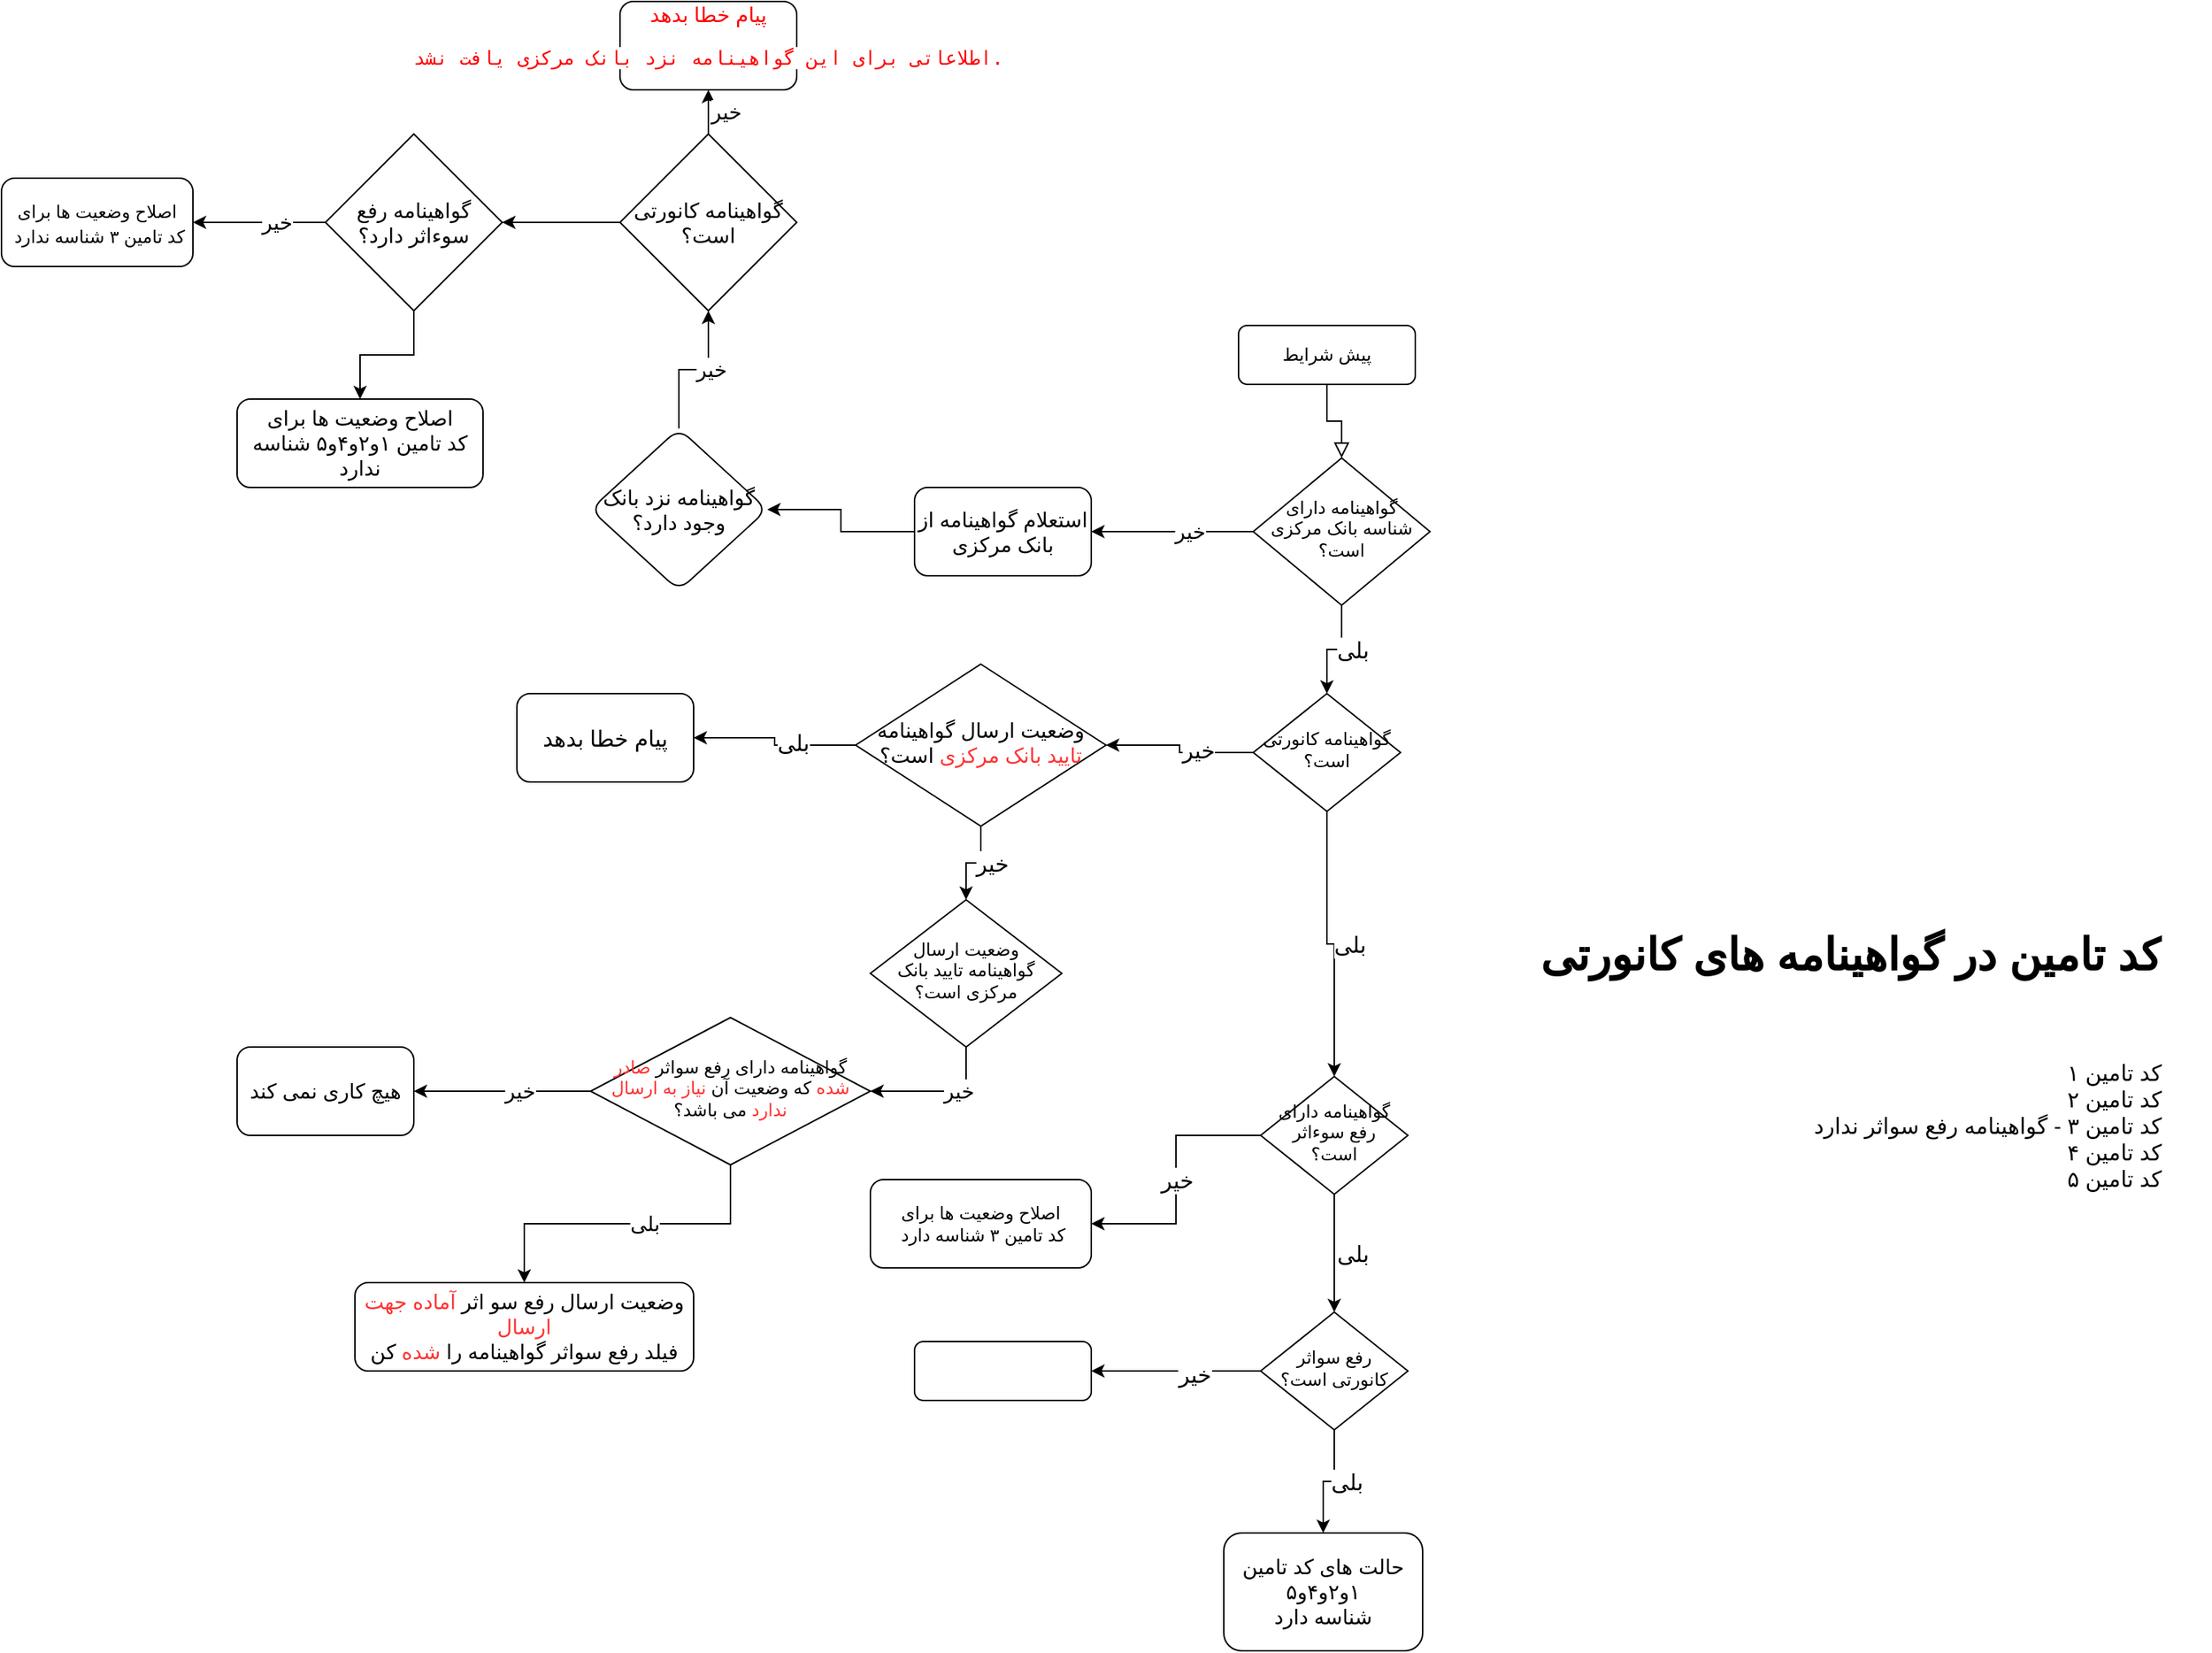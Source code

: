 <mxfile version="14.5.3" type="github">
  <diagram id="C5RBs43oDa-KdzZeNtuy" name="Page-1">
    <mxGraphModel dx="1873" dy="1763" grid="1" gridSize="10" guides="1" tooltips="1" connect="1" arrows="1" fold="1" page="1" pageScale="1" pageWidth="827" pageHeight="1169" math="0" shadow="0">
      <root>
        <mxCell id="WIyWlLk6GJQsqaUBKTNV-0" />
        <mxCell id="WIyWlLk6GJQsqaUBKTNV-1" parent="WIyWlLk6GJQsqaUBKTNV-0" />
        <mxCell id="WIyWlLk6GJQsqaUBKTNV-2" value="" style="rounded=0;html=1;jettySize=auto;orthogonalLoop=1;fontSize=11;endArrow=block;endFill=0;endSize=8;strokeWidth=1;shadow=0;labelBackgroundColor=none;edgeStyle=orthogonalEdgeStyle;" parent="WIyWlLk6GJQsqaUBKTNV-1" source="WIyWlLk6GJQsqaUBKTNV-3" target="WIyWlLk6GJQsqaUBKTNV-6" edge="1">
          <mxGeometry relative="1" as="geometry" />
        </mxCell>
        <mxCell id="WIyWlLk6GJQsqaUBKTNV-3" value="پیش شرایط" style="rounded=1;whiteSpace=wrap;html=1;fontSize=12;glass=0;strokeWidth=1;shadow=0;" parent="WIyWlLk6GJQsqaUBKTNV-1" vertex="1">
          <mxGeometry x="160" y="80" width="120" height="40" as="geometry" />
        </mxCell>
        <mxCell id="eY8-IsXeW_9uEEIaDJTf-11" value="بلی" style="edgeStyle=orthogonalEdgeStyle;rounded=0;sketch=0;orthogonalLoop=1;jettySize=auto;html=1;entryX=0.5;entryY=0;entryDx=0;entryDy=0;shadow=0;fontSize=15;align=left;" edge="1" parent="WIyWlLk6GJQsqaUBKTNV-1" source="WIyWlLk6GJQsqaUBKTNV-6" target="WIyWlLk6GJQsqaUBKTNV-10">
          <mxGeometry relative="1" as="geometry" />
        </mxCell>
        <mxCell id="eY8-IsXeW_9uEEIaDJTf-41" value="خیر" style="edgeStyle=orthogonalEdgeStyle;rounded=0;sketch=0;orthogonalLoop=1;jettySize=auto;html=1;entryX=1;entryY=0.5;entryDx=0;entryDy=0;shadow=0;fontSize=14;align=left;" edge="1" parent="WIyWlLk6GJQsqaUBKTNV-1" source="WIyWlLk6GJQsqaUBKTNV-6" target="eY8-IsXeW_9uEEIaDJTf-40">
          <mxGeometry relative="1" as="geometry" />
        </mxCell>
        <mxCell id="WIyWlLk6GJQsqaUBKTNV-6" value="گواهینامه دارای شناسه بانک مرکزی است؟" style="rhombus;whiteSpace=wrap;html=1;shadow=0;fontFamily=Helvetica;fontSize=12;align=center;strokeWidth=1;spacing=6;spacingTop=-4;" parent="WIyWlLk6GJQsqaUBKTNV-1" vertex="1">
          <mxGeometry x="170" y="170" width="120" height="100" as="geometry" />
        </mxCell>
        <mxCell id="eY8-IsXeW_9uEEIaDJTf-13" value="خیر" style="edgeStyle=orthogonalEdgeStyle;rounded=0;sketch=0;orthogonalLoop=1;jettySize=auto;html=1;shadow=0;fontSize=15;align=left;" edge="1" parent="WIyWlLk6GJQsqaUBKTNV-1" source="WIyWlLk6GJQsqaUBKTNV-10" target="eY8-IsXeW_9uEEIaDJTf-12">
          <mxGeometry relative="1" as="geometry" />
        </mxCell>
        <mxCell id="eY8-IsXeW_9uEEIaDJTf-14" value="بلی" style="edgeStyle=orthogonalEdgeStyle;rounded=0;sketch=0;orthogonalLoop=1;jettySize=auto;html=1;entryX=0.5;entryY=0;entryDx=0;entryDy=0;shadow=0;fontSize=15;align=left;" edge="1" parent="WIyWlLk6GJQsqaUBKTNV-1" source="WIyWlLk6GJQsqaUBKTNV-10" target="eY8-IsXeW_9uEEIaDJTf-6">
          <mxGeometry relative="1" as="geometry" />
        </mxCell>
        <mxCell id="WIyWlLk6GJQsqaUBKTNV-10" value="گواهینامه کانورتی است؟" style="rhombus;whiteSpace=wrap;html=1;shadow=0;fontFamily=Helvetica;fontSize=12;align=center;strokeWidth=1;spacing=6;spacingTop=-4;" parent="WIyWlLk6GJQsqaUBKTNV-1" vertex="1">
          <mxGeometry x="170" y="330" width="100" height="80" as="geometry" />
        </mxCell>
        <mxCell id="eY8-IsXeW_9uEEIaDJTf-8" value="خیر" style="edgeStyle=orthogonalEdgeStyle;rounded=0;sketch=0;orthogonalLoop=1;jettySize=auto;html=1;shadow=0;fontSize=15;align=center;entryX=1;entryY=0.5;entryDx=0;entryDy=0;" edge="1" parent="WIyWlLk6GJQsqaUBKTNV-1" source="eY8-IsXeW_9uEEIaDJTf-6" target="eY8-IsXeW_9uEEIaDJTf-9">
          <mxGeometry relative="1" as="geometry">
            <mxPoint x="100" y="630" as="targetPoint" />
          </mxGeometry>
        </mxCell>
        <mxCell id="eY8-IsXeW_9uEEIaDJTf-16" value="بلی" style="edgeStyle=orthogonalEdgeStyle;rounded=0;sketch=0;orthogonalLoop=1;jettySize=auto;html=1;shadow=0;fontSize=15;align=left;" edge="1" parent="WIyWlLk6GJQsqaUBKTNV-1" source="eY8-IsXeW_9uEEIaDJTf-6" target="eY8-IsXeW_9uEEIaDJTf-15">
          <mxGeometry relative="1" as="geometry" />
        </mxCell>
        <mxCell id="eY8-IsXeW_9uEEIaDJTf-6" value="گواهینامه دارای رفع سوءاثر است؟" style="rhombus;whiteSpace=wrap;html=1;shadow=0;fontFamily=Helvetica;fontSize=12;align=center;strokeWidth=1;spacing=6;spacingTop=-4;" vertex="1" parent="WIyWlLk6GJQsqaUBKTNV-1">
          <mxGeometry x="175" y="590" width="100" height="80" as="geometry" />
        </mxCell>
        <mxCell id="eY8-IsXeW_9uEEIaDJTf-9" value="اصلاح وضعیت ها برای&lt;br&gt;&amp;nbsp;کد تامین ۳ شناسه دارد" style="rounded=1;whiteSpace=wrap;html=1;fontSize=12;glass=0;strokeWidth=1;shadow=0;" vertex="1" parent="WIyWlLk6GJQsqaUBKTNV-1">
          <mxGeometry x="-90" y="660" width="150" height="60" as="geometry" />
        </mxCell>
        <mxCell id="eY8-IsXeW_9uEEIaDJTf-30" value="بلی" style="edgeStyle=orthogonalEdgeStyle;rounded=0;sketch=0;orthogonalLoop=1;jettySize=auto;html=1;entryX=1;entryY=0.5;entryDx=0;entryDy=0;shadow=0;fontSize=15;align=left;" edge="1" parent="WIyWlLk6GJQsqaUBKTNV-1" source="eY8-IsXeW_9uEEIaDJTf-12" target="eY8-IsXeW_9uEEIaDJTf-29">
          <mxGeometry relative="1" as="geometry" />
        </mxCell>
        <mxCell id="eY8-IsXeW_9uEEIaDJTf-32" value="خیر" style="edgeStyle=orthogonalEdgeStyle;rounded=0;sketch=0;orthogonalLoop=1;jettySize=auto;html=1;shadow=0;fontSize=15;align=left;" edge="1" parent="WIyWlLk6GJQsqaUBKTNV-1" source="eY8-IsXeW_9uEEIaDJTf-12" target="eY8-IsXeW_9uEEIaDJTf-31">
          <mxGeometry relative="1" as="geometry" />
        </mxCell>
        <mxCell id="eY8-IsXeW_9uEEIaDJTf-12" value="وضعیت ارسال گواهینامه &lt;font color=&quot;#ff3333&quot; style=&quot;font-size: 14px;&quot;&gt;تایید بانک مرکزی&lt;/font&gt; است؟" style="rhombus;whiteSpace=wrap;html=1;shadow=0;fontFamily=Helvetica;fontSize=14;align=center;strokeWidth=1;spacing=6;spacingTop=-4;" vertex="1" parent="WIyWlLk6GJQsqaUBKTNV-1">
          <mxGeometry x="-100" y="310" width="170" height="110" as="geometry" />
        </mxCell>
        <mxCell id="eY8-IsXeW_9uEEIaDJTf-25" style="edgeStyle=orthogonalEdgeStyle;rounded=0;sketch=0;orthogonalLoop=1;jettySize=auto;html=1;entryX=1;entryY=0.5;entryDx=0;entryDy=0;shadow=0;fontSize=15;align=left;" edge="1" parent="WIyWlLk6GJQsqaUBKTNV-1" source="eY8-IsXeW_9uEEIaDJTf-15" target="eY8-IsXeW_9uEEIaDJTf-24">
          <mxGeometry relative="1" as="geometry" />
        </mxCell>
        <mxCell id="eY8-IsXeW_9uEEIaDJTf-26" value="خیر" style="edgeLabel;html=1;align=center;verticalAlign=middle;resizable=0;points=[];fontSize=15;" vertex="1" connectable="0" parent="eY8-IsXeW_9uEEIaDJTf-25">
          <mxGeometry x="-0.217" y="2" relative="1" as="geometry">
            <mxPoint as="offset" />
          </mxGeometry>
        </mxCell>
        <mxCell id="eY8-IsXeW_9uEEIaDJTf-28" value="بلی" style="edgeStyle=orthogonalEdgeStyle;rounded=0;sketch=0;orthogonalLoop=1;jettySize=auto;html=1;shadow=0;fontSize=15;align=left;" edge="1" parent="WIyWlLk6GJQsqaUBKTNV-1" source="eY8-IsXeW_9uEEIaDJTf-15" target="eY8-IsXeW_9uEEIaDJTf-27">
          <mxGeometry relative="1" as="geometry" />
        </mxCell>
        <mxCell id="eY8-IsXeW_9uEEIaDJTf-15" value="رفع سواثر کانورتی است؟" style="rhombus;whiteSpace=wrap;html=1;shadow=0;fontFamily=Helvetica;fontSize=12;align=center;strokeWidth=1;spacing=6;spacingTop=-4;" vertex="1" parent="WIyWlLk6GJQsqaUBKTNV-1">
          <mxGeometry x="175" y="750" width="100" height="80" as="geometry" />
        </mxCell>
        <mxCell id="eY8-IsXeW_9uEEIaDJTf-23" value="&lt;h1 style=&quot;text-align: right&quot;&gt;کد تامین در گواهینامه های کانورتی&lt;/h1&gt;&lt;div style=&quot;text-align: right&quot;&gt;&lt;br&gt;&lt;/div&gt;&lt;p&gt;&lt;/p&gt;&lt;div style=&quot;text-align: right&quot;&gt;&lt;span&gt;کد تامین ۱&lt;/span&gt;&lt;br&gt;&lt;span&gt;کد تامین ۲&lt;/span&gt;&lt;br&gt;&lt;span&gt;کد تامین ۳ - گواهینامه رفع سواثر ندارد&lt;/span&gt;&lt;br&gt;&lt;span&gt;کد تامین ۴&lt;/span&gt;&lt;br&gt;&lt;span&gt;کد تامین ۵&lt;/span&gt;&lt;br&gt;&lt;/div&gt;&lt;p&gt;&lt;/p&gt;" style="text;html=1;strokeColor=none;fillColor=none;spacing=5;spacingTop=-20;whiteSpace=wrap;overflow=hidden;rounded=0;fontSize=15;" vertex="1" parent="WIyWlLk6GJQsqaUBKTNV-1">
          <mxGeometry x="360" y="480" width="460" height="290" as="geometry" />
        </mxCell>
        <mxCell id="eY8-IsXeW_9uEEIaDJTf-24" value="" style="rounded=1;whiteSpace=wrap;html=1;fontSize=12;glass=0;strokeWidth=1;shadow=0;" vertex="1" parent="WIyWlLk6GJQsqaUBKTNV-1">
          <mxGeometry x="-60" y="770" width="120" height="40" as="geometry" />
        </mxCell>
        <mxCell id="eY8-IsXeW_9uEEIaDJTf-27" value="حالت های کد تامین ۱و۲و۴و۵&lt;br&gt;شناسه دارد" style="rounded=1;whiteSpace=wrap;html=1;fontSize=14;glass=0;strokeWidth=1;shadow=0;" vertex="1" parent="WIyWlLk6GJQsqaUBKTNV-1">
          <mxGeometry x="150" y="900" width="135" height="80" as="geometry" />
        </mxCell>
        <mxCell id="eY8-IsXeW_9uEEIaDJTf-29" value="پیام خطا بدهد" style="rounded=1;whiteSpace=wrap;html=1;fontSize=15;" vertex="1" parent="WIyWlLk6GJQsqaUBKTNV-1">
          <mxGeometry x="-330" y="330" width="120" height="60" as="geometry" />
        </mxCell>
        <mxCell id="eY8-IsXeW_9uEEIaDJTf-36" value="خیر" style="edgeStyle=orthogonalEdgeStyle;rounded=0;sketch=0;orthogonalLoop=1;jettySize=auto;html=1;entryX=1;entryY=0.5;entryDx=0;entryDy=0;shadow=0;fontSize=14;align=left;" edge="1" parent="WIyWlLk6GJQsqaUBKTNV-1" source="eY8-IsXeW_9uEEIaDJTf-31" target="eY8-IsXeW_9uEEIaDJTf-33">
          <mxGeometry relative="1" as="geometry" />
        </mxCell>
        <mxCell id="eY8-IsXeW_9uEEIaDJTf-31" value="وضعیت ارسال گواهینامه تایید بانک مرکزی است؟" style="rhombus;whiteSpace=wrap;html=1;shadow=0;fontFamily=Helvetica;fontSize=12;align=center;strokeWidth=1;spacing=6;spacingTop=-4;" vertex="1" parent="WIyWlLk6GJQsqaUBKTNV-1">
          <mxGeometry x="-90" y="470" width="130" height="100" as="geometry" />
        </mxCell>
        <mxCell id="eY8-IsXeW_9uEEIaDJTf-35" value="بلی" style="edgeStyle=orthogonalEdgeStyle;rounded=0;sketch=0;orthogonalLoop=1;jettySize=auto;html=1;shadow=0;fontSize=14;align=left;" edge="1" parent="WIyWlLk6GJQsqaUBKTNV-1" source="eY8-IsXeW_9uEEIaDJTf-33" target="eY8-IsXeW_9uEEIaDJTf-34">
          <mxGeometry relative="1" as="geometry" />
        </mxCell>
        <mxCell id="eY8-IsXeW_9uEEIaDJTf-38" value="خیر" style="edgeStyle=orthogonalEdgeStyle;rounded=0;sketch=0;orthogonalLoop=1;jettySize=auto;html=1;shadow=0;fontSize=14;align=left;entryX=1;entryY=0.5;entryDx=0;entryDy=0;" edge="1" parent="WIyWlLk6GJQsqaUBKTNV-1" source="eY8-IsXeW_9uEEIaDJTf-33" target="eY8-IsXeW_9uEEIaDJTf-39">
          <mxGeometry relative="1" as="geometry">
            <mxPoint x="-395" y="600" as="targetPoint" />
          </mxGeometry>
        </mxCell>
        <mxCell id="eY8-IsXeW_9uEEIaDJTf-33" value="گواهینامه دارای رفع سواثر &lt;font color=&quot;#ff3333&quot;&gt;صادر شده&lt;/font&gt; که وضعیت آن &lt;font color=&quot;#ff3333&quot;&gt;نیاز به ارسال ندارد&lt;/font&gt; می باشد؟" style="rhombus;whiteSpace=wrap;html=1;shadow=0;fontFamily=Helvetica;fontSize=12;align=center;strokeWidth=1;spacing=6;spacingTop=-4;" vertex="1" parent="WIyWlLk6GJQsqaUBKTNV-1">
          <mxGeometry x="-280" y="550" width="190" height="100" as="geometry" />
        </mxCell>
        <mxCell id="eY8-IsXeW_9uEEIaDJTf-34" value="وضعیت ارسال رفع سو اثر &lt;font color=&quot;#ff3333&quot;&gt;آماده جهت ارسال&lt;/font&gt;&lt;br&gt;فیلد رفع سواثر گواهینامه را &lt;font color=&quot;#ff3333&quot;&gt;شده&lt;/font&gt; کن" style="rounded=1;whiteSpace=wrap;html=1;fontSize=14;" vertex="1" parent="WIyWlLk6GJQsqaUBKTNV-1">
          <mxGeometry x="-440" y="730" width="230" height="60" as="geometry" />
        </mxCell>
        <mxCell id="eY8-IsXeW_9uEEIaDJTf-39" value="هیچ کاری نمی کند" style="rounded=1;whiteSpace=wrap;html=1;fontSize=14;" vertex="1" parent="WIyWlLk6GJQsqaUBKTNV-1">
          <mxGeometry x="-520" y="570" width="120" height="60" as="geometry" />
        </mxCell>
        <mxCell id="eY8-IsXeW_9uEEIaDJTf-43" value="" style="edgeStyle=orthogonalEdgeStyle;rounded=0;sketch=0;orthogonalLoop=1;jettySize=auto;html=1;shadow=0;fontSize=14;align=left;" edge="1" parent="WIyWlLk6GJQsqaUBKTNV-1" source="eY8-IsXeW_9uEEIaDJTf-40" target="eY8-IsXeW_9uEEIaDJTf-42">
          <mxGeometry relative="1" as="geometry" />
        </mxCell>
        <mxCell id="eY8-IsXeW_9uEEIaDJTf-40" value="استعلام گواهینامه از بانک مرکزی" style="rounded=1;whiteSpace=wrap;html=1;fontSize=14;" vertex="1" parent="WIyWlLk6GJQsqaUBKTNV-1">
          <mxGeometry x="-60" y="190" width="120" height="60" as="geometry" />
        </mxCell>
        <mxCell id="eY8-IsXeW_9uEEIaDJTf-45" value="خیر" style="edgeStyle=orthogonalEdgeStyle;rounded=0;sketch=0;orthogonalLoop=1;jettySize=auto;html=1;shadow=0;fontSize=14;align=left;entryX=0.5;entryY=1;entryDx=0;entryDy=0;" edge="1" parent="WIyWlLk6GJQsqaUBKTNV-1" source="eY8-IsXeW_9uEEIaDJTf-42" target="eY8-IsXeW_9uEEIaDJTf-46">
          <mxGeometry relative="1" as="geometry">
            <mxPoint x="-220" y="70" as="targetPoint" />
          </mxGeometry>
        </mxCell>
        <mxCell id="eY8-IsXeW_9uEEIaDJTf-42" value="گواهینامه نزد بانک وجود دارد؟" style="rhombus;whiteSpace=wrap;html=1;rounded=1;fontSize=14;" vertex="1" parent="WIyWlLk6GJQsqaUBKTNV-1">
          <mxGeometry x="-280" y="150" width="120" height="110" as="geometry" />
        </mxCell>
        <mxCell id="eY8-IsXeW_9uEEIaDJTf-48" value="خیر" style="edgeStyle=orthogonalEdgeStyle;rounded=0;sketch=0;orthogonalLoop=1;jettySize=auto;html=1;shadow=0;fontSize=14;align=left;" edge="1" parent="WIyWlLk6GJQsqaUBKTNV-1" source="eY8-IsXeW_9uEEIaDJTf-46" target="eY8-IsXeW_9uEEIaDJTf-47">
          <mxGeometry relative="1" as="geometry" />
        </mxCell>
        <mxCell id="eY8-IsXeW_9uEEIaDJTf-50" value="" style="edgeStyle=orthogonalEdgeStyle;rounded=0;sketch=0;orthogonalLoop=1;jettySize=auto;html=1;shadow=0;fontSize=14;fontColor=#FF0000;align=left;" edge="1" parent="WIyWlLk6GJQsqaUBKTNV-1" source="eY8-IsXeW_9uEEIaDJTf-46" target="eY8-IsXeW_9uEEIaDJTf-49">
          <mxGeometry relative="1" as="geometry" />
        </mxCell>
        <mxCell id="eY8-IsXeW_9uEEIaDJTf-46" value="گواهینامه کانورتی است؟" style="rhombus;whiteSpace=wrap;html=1;fontSize=14;" vertex="1" parent="WIyWlLk6GJQsqaUBKTNV-1">
          <mxGeometry x="-260" y="-50" width="120" height="120" as="geometry" />
        </mxCell>
        <mxCell id="eY8-IsXeW_9uEEIaDJTf-47" value="پیام خطا بدهد&lt;br&gt;&lt;pre style=&quot;font-family: &amp;#34;dejavu sans mono&amp;#34; , monospace ; font-size: 9.8pt&quot;&gt;&lt;span style=&quot;background-color: rgb(255 , 255 , 255)&quot;&gt;اطلاعاتی برای این گواهینامه نزد بانک مرکزی یافت نشد&lt;span style=&quot;font-family: &amp;#34;jetbrains mono&amp;#34; , monospace&quot;&gt;.&lt;/span&gt;&lt;/span&gt;&lt;/pre&gt;" style="rounded=1;whiteSpace=wrap;html=1;fontSize=14;fontColor=#FF0000;" vertex="1" parent="WIyWlLk6GJQsqaUBKTNV-1">
          <mxGeometry x="-260" y="-140" width="120" height="60" as="geometry" />
        </mxCell>
        <mxCell id="eY8-IsXeW_9uEEIaDJTf-52" value="خیر" style="edgeStyle=orthogonalEdgeStyle;rounded=0;sketch=0;orthogonalLoop=1;jettySize=auto;html=1;entryX=1;entryY=0.5;entryDx=0;entryDy=0;shadow=0;fontSize=14;align=left;" edge="1" parent="WIyWlLk6GJQsqaUBKTNV-1" source="eY8-IsXeW_9uEEIaDJTf-49" target="eY8-IsXeW_9uEEIaDJTf-51">
          <mxGeometry relative="1" as="geometry" />
        </mxCell>
        <mxCell id="eY8-IsXeW_9uEEIaDJTf-54" style="edgeStyle=orthogonalEdgeStyle;rounded=0;sketch=0;orthogonalLoop=1;jettySize=auto;html=1;shadow=0;fontSize=14;fontColor=#000000;align=left;" edge="1" parent="WIyWlLk6GJQsqaUBKTNV-1" source="eY8-IsXeW_9uEEIaDJTf-49" target="eY8-IsXeW_9uEEIaDJTf-53">
          <mxGeometry relative="1" as="geometry" />
        </mxCell>
        <mxCell id="eY8-IsXeW_9uEEIaDJTf-49" value="گواهینامه رفع سوءاثر دارد؟" style="rhombus;whiteSpace=wrap;html=1;fontSize=14;" vertex="1" parent="WIyWlLk6GJQsqaUBKTNV-1">
          <mxGeometry x="-460" y="-50" width="120" height="120" as="geometry" />
        </mxCell>
        <mxCell id="eY8-IsXeW_9uEEIaDJTf-51" value="&lt;span style=&quot;color: rgb(0 , 0 , 0) ; font-size: 12px&quot;&gt;اصلاح وضعیت ها برای&lt;br&gt;&amp;nbsp;کد تامین ۳ شناسه ندارد&lt;/span&gt;" style="rounded=1;whiteSpace=wrap;html=1;fontSize=14;fontColor=#FF0000;" vertex="1" parent="WIyWlLk6GJQsqaUBKTNV-1">
          <mxGeometry x="-680" y="-20" width="130" height="60" as="geometry" />
        </mxCell>
        <mxCell id="eY8-IsXeW_9uEEIaDJTf-53" value="اصلاح وضعیت ها برای&lt;br&gt;کد تامین ۱و۲و۴و۵ شناسه ندارد" style="rounded=1;whiteSpace=wrap;html=1;fontSize=14;fontColor=#000000;" vertex="1" parent="WIyWlLk6GJQsqaUBKTNV-1">
          <mxGeometry x="-520" y="130" width="167" height="60" as="geometry" />
        </mxCell>
      </root>
    </mxGraphModel>
  </diagram>
</mxfile>
